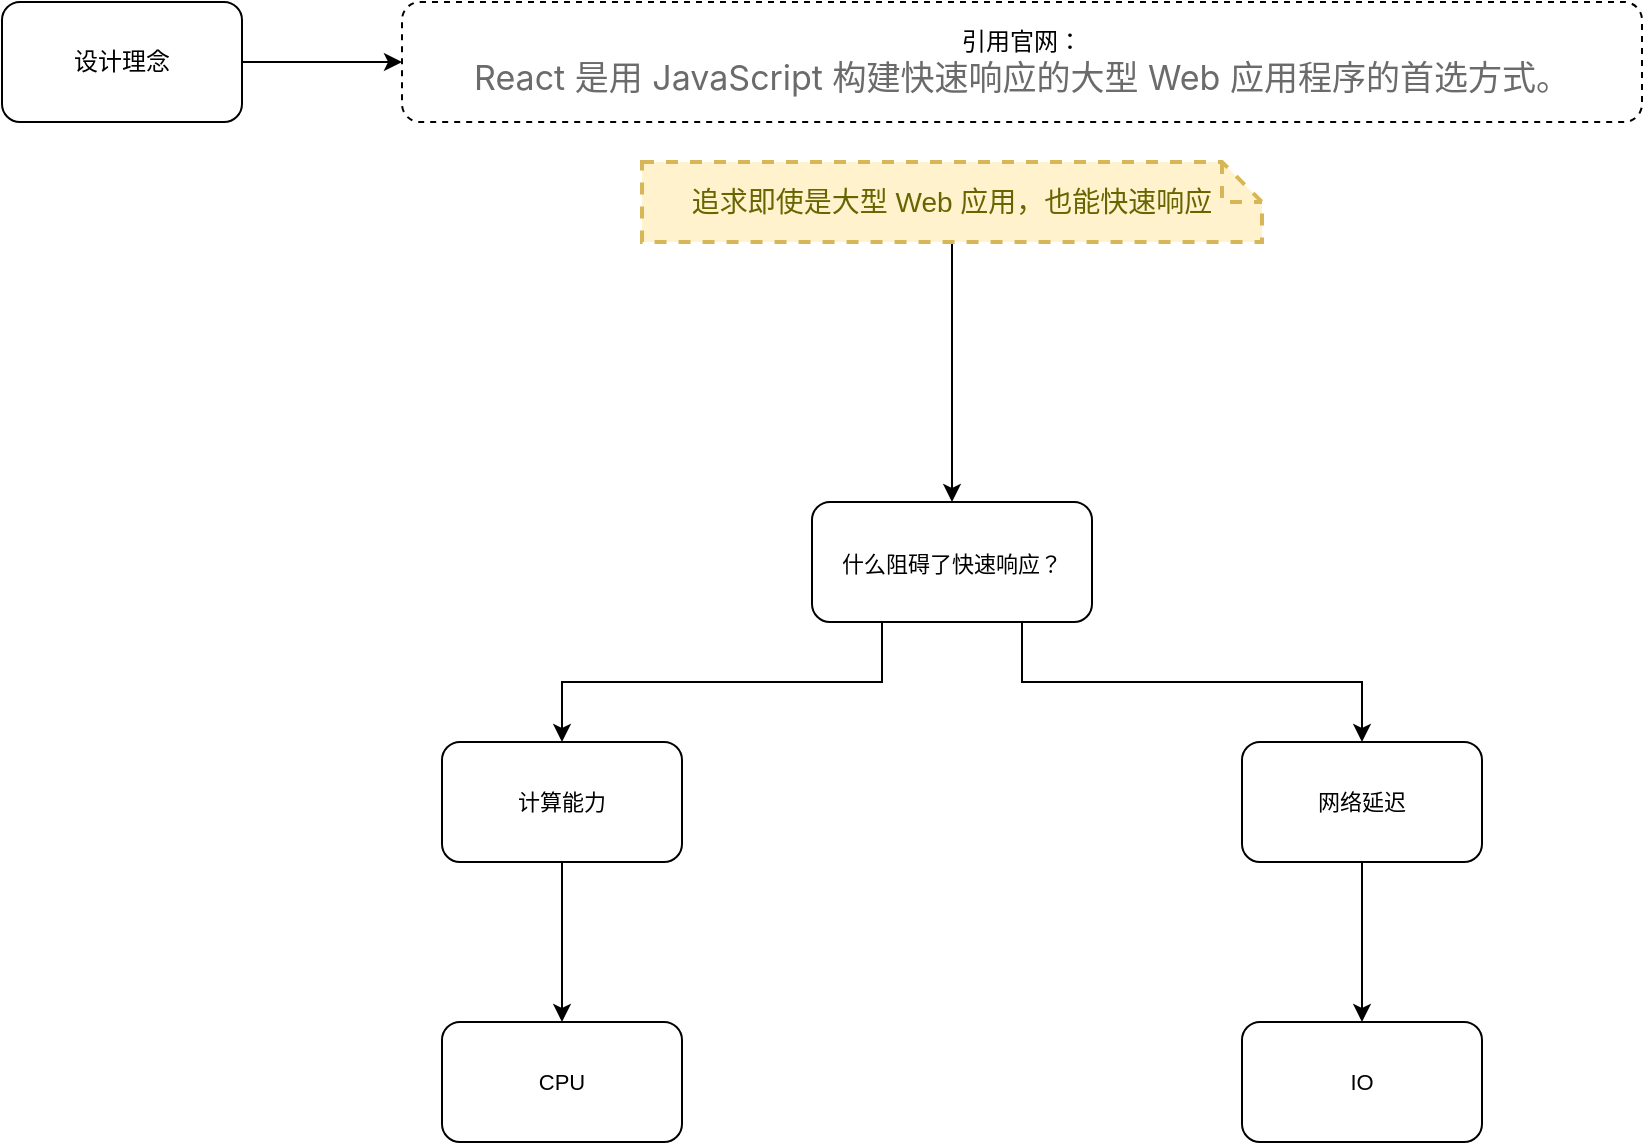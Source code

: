 <mxfile version="20.3.0" type="github">
  <diagram id="8VcVCVTn3-Plq7ZN7-Ow" name="第 1 页">
    <mxGraphModel dx="1718" dy="928" grid="1" gridSize="10" guides="1" tooltips="1" connect="1" arrows="1" fold="1" page="1" pageScale="1" pageWidth="827" pageHeight="1169" math="0" shadow="0">
      <root>
        <mxCell id="0" />
        <mxCell id="1" parent="0" />
        <mxCell id="SZFpOPhuuLJHxvcIcTJ8-3" value="" style="edgeStyle=orthogonalEdgeStyle;rounded=0;orthogonalLoop=1;jettySize=auto;html=1;" edge="1" parent="1" source="SZFpOPhuuLJHxvcIcTJ8-1" target="SZFpOPhuuLJHxvcIcTJ8-2">
          <mxGeometry relative="1" as="geometry" />
        </mxCell>
        <mxCell id="SZFpOPhuuLJHxvcIcTJ8-1" value="设计理念" style="rounded=1;whiteSpace=wrap;html=1;" vertex="1" parent="1">
          <mxGeometry x="150" y="130" width="120" height="60" as="geometry" />
        </mxCell>
        <mxCell id="SZFpOPhuuLJHxvcIcTJ8-2" value="&lt;div style=&quot;&quot;&gt;&lt;span style=&quot;background-color: initial;&quot;&gt;引用官网：&lt;/span&gt;&lt;/div&gt;&lt;div style=&quot;text-align: left;&quot;&gt;&lt;span style=&quot;color: rgb(107, 107, 107); font-family: -apple-system, BlinkMacSystemFont, &amp;quot;Segoe UI&amp;quot;, Roboto, Oxygen, Ubuntu, Cantarell, &amp;quot;Fira Sans&amp;quot;, &amp;quot;Droid Sans&amp;quot;, &amp;quot;Helvetica Neue&amp;quot;, sans-serif; background-color: initial;&quot;&gt;&lt;font style=&quot;font-size: 17px;&quot;&gt;React 是用 JavaScript 构建快速响应的大型 Web 应用程序的首选方式。&lt;/font&gt;&lt;/span&gt;&lt;/div&gt;" style="rounded=1;whiteSpace=wrap;html=1;dashed=1;" vertex="1" parent="1">
          <mxGeometry x="350" y="130" width="620" height="60" as="geometry" />
        </mxCell>
        <mxCell id="SZFpOPhuuLJHxvcIcTJ8-6" style="edgeStyle=orthogonalEdgeStyle;rounded=0;orthogonalLoop=1;jettySize=auto;html=1;entryX=0.5;entryY=0;entryDx=0;entryDy=0;fontSize=11;" edge="1" parent="1" source="SZFpOPhuuLJHxvcIcTJ8-4" target="SZFpOPhuuLJHxvcIcTJ8-5">
          <mxGeometry relative="1" as="geometry" />
        </mxCell>
        <mxCell id="SZFpOPhuuLJHxvcIcTJ8-4" value="追求即使是大型 Web 应用，也能快速响应" style="shape=note;strokeWidth=2;fontSize=14;size=20;whiteSpace=wrap;html=1;fillColor=#fff2cc;strokeColor=#d6b656;fontColor=#666600;dashed=1;" vertex="1" parent="1">
          <mxGeometry x="470" y="210" width="310" height="40" as="geometry" />
        </mxCell>
        <mxCell id="SZFpOPhuuLJHxvcIcTJ8-10" style="edgeStyle=orthogonalEdgeStyle;rounded=0;orthogonalLoop=1;jettySize=auto;html=1;exitX=0.25;exitY=1;exitDx=0;exitDy=0;fontSize=11;" edge="1" parent="1" source="SZFpOPhuuLJHxvcIcTJ8-5" target="SZFpOPhuuLJHxvcIcTJ8-8">
          <mxGeometry relative="1" as="geometry" />
        </mxCell>
        <mxCell id="SZFpOPhuuLJHxvcIcTJ8-11" style="edgeStyle=orthogonalEdgeStyle;rounded=0;orthogonalLoop=1;jettySize=auto;html=1;exitX=0.75;exitY=1;exitDx=0;exitDy=0;entryX=0.5;entryY=0;entryDx=0;entryDy=0;fontSize=11;" edge="1" parent="1" source="SZFpOPhuuLJHxvcIcTJ8-5" target="SZFpOPhuuLJHxvcIcTJ8-9">
          <mxGeometry relative="1" as="geometry" />
        </mxCell>
        <mxCell id="SZFpOPhuuLJHxvcIcTJ8-5" value="&lt;font style=&quot;font-size: 11px;&quot;&gt;什么阻碍了快速响应？&lt;/font&gt;" style="rounded=1;whiteSpace=wrap;html=1;fontSize=17;" vertex="1" parent="1">
          <mxGeometry x="555" y="380" width="140" height="60" as="geometry" />
        </mxCell>
        <mxCell id="SZFpOPhuuLJHxvcIcTJ8-13" value="" style="edgeStyle=orthogonalEdgeStyle;rounded=0;orthogonalLoop=1;jettySize=auto;html=1;fontSize=11;" edge="1" parent="1" source="SZFpOPhuuLJHxvcIcTJ8-8" target="SZFpOPhuuLJHxvcIcTJ8-12">
          <mxGeometry relative="1" as="geometry" />
        </mxCell>
        <mxCell id="SZFpOPhuuLJHxvcIcTJ8-8" value="计算能力" style="rounded=1;whiteSpace=wrap;html=1;fontSize=11;" vertex="1" parent="1">
          <mxGeometry x="370" y="500" width="120" height="60" as="geometry" />
        </mxCell>
        <mxCell id="SZFpOPhuuLJHxvcIcTJ8-15" value="" style="edgeStyle=orthogonalEdgeStyle;rounded=0;orthogonalLoop=1;jettySize=auto;html=1;fontSize=11;" edge="1" parent="1" source="SZFpOPhuuLJHxvcIcTJ8-9" target="SZFpOPhuuLJHxvcIcTJ8-14">
          <mxGeometry relative="1" as="geometry" />
        </mxCell>
        <mxCell id="SZFpOPhuuLJHxvcIcTJ8-9" value="网络延迟" style="rounded=1;whiteSpace=wrap;html=1;fontSize=11;" vertex="1" parent="1">
          <mxGeometry x="770" y="500" width="120" height="60" as="geometry" />
        </mxCell>
        <mxCell id="SZFpOPhuuLJHxvcIcTJ8-12" value="CPU" style="whiteSpace=wrap;html=1;fontSize=11;rounded=1;" vertex="1" parent="1">
          <mxGeometry x="370" y="640" width="120" height="60" as="geometry" />
        </mxCell>
        <mxCell id="SZFpOPhuuLJHxvcIcTJ8-14" value="IO" style="whiteSpace=wrap;html=1;fontSize=11;rounded=1;" vertex="1" parent="1">
          <mxGeometry x="770" y="640" width="120" height="60" as="geometry" />
        </mxCell>
      </root>
    </mxGraphModel>
  </diagram>
</mxfile>
